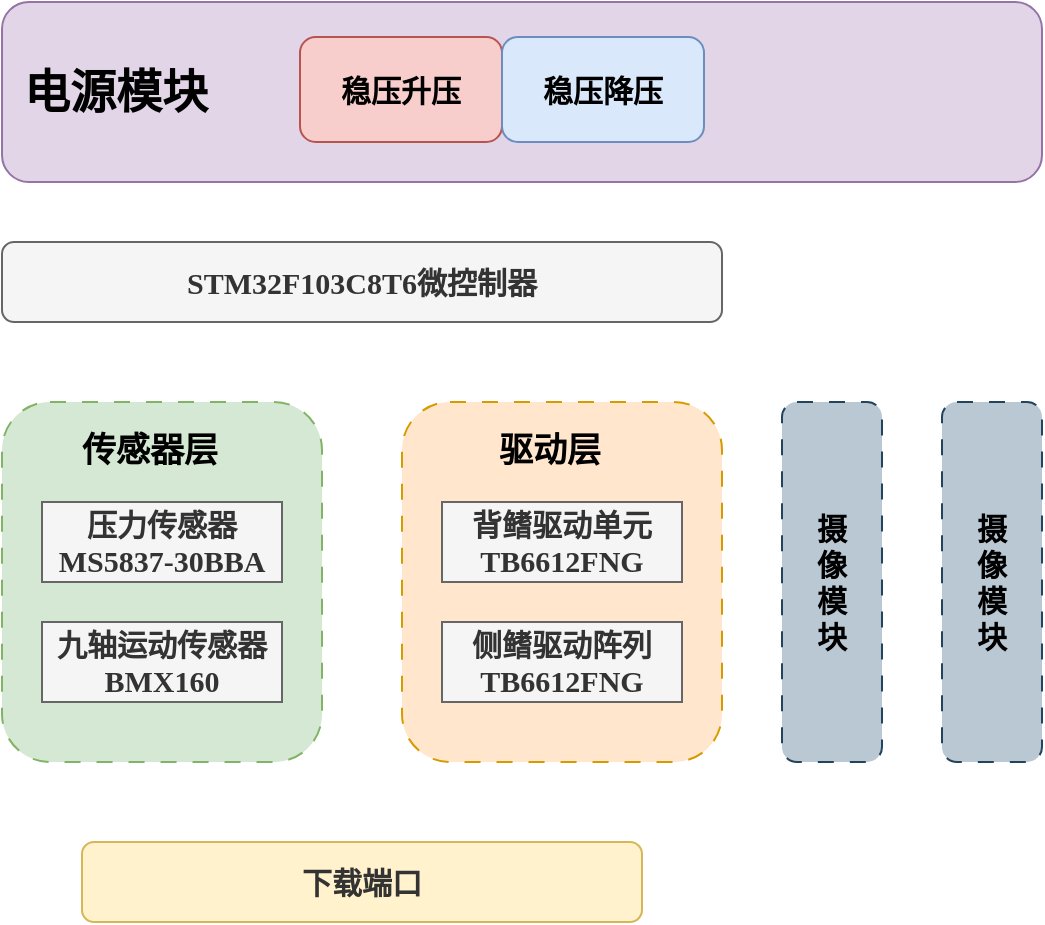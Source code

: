 <mxfile version="27.1.3">
  <diagram name="第 1 页" id="oimVrD2Q5sI-OtpYlPWk">
    <mxGraphModel dx="823" dy="574" grid="1" gridSize="10" guides="1" tooltips="1" connect="1" arrows="1" fold="1" page="1" pageScale="1" pageWidth="827" pageHeight="1169" math="0" shadow="0">
      <root>
        <mxCell id="0" />
        <mxCell id="1" parent="0" />
        <mxCell id="yz8o8m8Co_Lcj7NCytDr-7" value="" style="rounded=1;whiteSpace=wrap;html=1;fillColor=#d5e8d4;strokeColor=#82b366;dashed=1;dashPattern=8 8;" vertex="1" parent="1">
          <mxGeometry x="160" y="240" width="160" height="180" as="geometry" />
        </mxCell>
        <mxCell id="yz8o8m8Co_Lcj7NCytDr-1" value="&lt;font face=&quot;宋体&quot;&gt;&amp;nbsp; &amp;nbsp;&lt;b&gt;&lt;font style=&quot;font-size: 23px;&quot;&gt;电源模块&lt;/font&gt;&lt;/b&gt;&lt;/font&gt;" style="rounded=1;whiteSpace=wrap;html=1;align=left;fillColor=#e1d5e7;strokeColor=#9673a6;" vertex="1" parent="1">
          <mxGeometry x="160" y="40" width="520" height="90" as="geometry" />
        </mxCell>
        <mxCell id="yz8o8m8Co_Lcj7NCytDr-2" value="&lt;font style=&quot;font-size: 15px;&quot; face=&quot;宋体&quot;&gt;&lt;b style=&quot;&quot;&gt;稳压升压&lt;/b&gt;&lt;/font&gt;" style="rounded=1;whiteSpace=wrap;html=1;fillColor=#f8cecc;strokeColor=#b85450;" vertex="1" parent="1">
          <mxGeometry x="309" y="57.5" width="101" height="52.5" as="geometry" />
        </mxCell>
        <mxCell id="yz8o8m8Co_Lcj7NCytDr-3" value="&lt;font style=&quot;font-size: 15px;&quot; face=&quot;宋体&quot;&gt;&lt;b style=&quot;&quot;&gt;稳压降压&lt;/b&gt;&lt;/font&gt;" style="rounded=1;whiteSpace=wrap;html=1;fillColor=#dae8fc;strokeColor=#6c8ebf;" vertex="1" parent="1">
          <mxGeometry x="410" y="57.5" width="101" height="52.5" as="geometry" />
        </mxCell>
        <mxCell id="yz8o8m8Co_Lcj7NCytDr-4" value="&lt;font style=&quot;font-size: 15px;&quot;&gt;&lt;b style=&quot;&quot;&gt;&lt;font face=&quot;Times New Roman&quot;&gt;STM32F103C8T6&lt;/font&gt;&lt;font face=&quot;宋体&quot;&gt;微控制器&lt;/font&gt;&lt;/b&gt;&lt;/font&gt;" style="rounded=1;whiteSpace=wrap;html=1;fillColor=#f5f5f5;fontColor=#333333;strokeColor=#666666;" vertex="1" parent="1">
          <mxGeometry x="160" y="160" width="360" height="40" as="geometry" />
        </mxCell>
        <mxCell id="yz8o8m8Co_Lcj7NCytDr-5" value="&lt;b&gt;&lt;font style=&quot;font-size: 15px;&quot; face=&quot;宋体&quot;&gt;压力传感器&lt;/font&gt;&lt;/b&gt;&lt;div&gt;&lt;font style=&quot;font-size: 15px;&quot; face=&quot;Times New Roman&quot;&gt;&lt;b style=&quot;&quot;&gt;MS5837-30BBA&lt;/b&gt;&lt;/font&gt;&lt;/div&gt;" style="rounded=0;whiteSpace=wrap;html=1;fillColor=#f5f5f5;fontColor=#333333;strokeColor=#666666;" vertex="1" parent="1">
          <mxGeometry x="180" y="290" width="120" height="40" as="geometry" />
        </mxCell>
        <mxCell id="yz8o8m8Co_Lcj7NCytDr-6" value="&lt;font face=&quot;宋体&quot;&gt;&lt;span style=&quot;font-size: 15px;&quot;&gt;&lt;b&gt;九轴运动传感器&lt;/b&gt;&lt;/span&gt;&lt;/font&gt;&lt;br&gt;&lt;div&gt;&lt;font style=&quot;font-size: 15px;&quot; face=&quot;Times New Roman&quot;&gt;&lt;b style=&quot;&quot;&gt;BMX160&lt;/b&gt;&lt;/font&gt;&lt;/div&gt;" style="rounded=0;whiteSpace=wrap;html=1;fillColor=#f5f5f5;fontColor=#333333;strokeColor=#666666;" vertex="1" parent="1">
          <mxGeometry x="180" y="350" width="120" height="40" as="geometry" />
        </mxCell>
        <mxCell id="yz8o8m8Co_Lcj7NCytDr-8" value="&lt;font style=&quot;font-size: 17px;&quot; face=&quot;宋体&quot;&gt;&lt;b style=&quot;&quot;&gt;传感器层&lt;/b&gt;&lt;/font&gt;" style="text;html=1;align=center;verticalAlign=middle;whiteSpace=wrap;rounded=0;" vertex="1" parent="1">
          <mxGeometry x="194" y="250" width="80" height="30" as="geometry" />
        </mxCell>
        <mxCell id="yz8o8m8Co_Lcj7NCytDr-9" value="" style="rounded=1;whiteSpace=wrap;html=1;fillColor=#ffe6cc;strokeColor=#d79b00;dashed=1;dashPattern=8 8;" vertex="1" parent="1">
          <mxGeometry x="360" y="240" width="160" height="180" as="geometry" />
        </mxCell>
        <mxCell id="yz8o8m8Co_Lcj7NCytDr-10" value="&lt;font face=&quot;宋体&quot;&gt;&lt;span style=&quot;font-size: 15px;&quot;&gt;&lt;b&gt;背鳍驱动单元&lt;/b&gt;&lt;/span&gt;&lt;/font&gt;&lt;div&gt;&lt;span style=&quot;font-size: 15px;&quot;&gt;&lt;b style=&quot;&quot;&gt;&lt;font face=&quot;Times New Roman&quot;&gt;TB6612FNG&lt;/font&gt;&lt;/b&gt;&lt;/span&gt;&lt;/div&gt;" style="rounded=0;whiteSpace=wrap;html=1;fillColor=#f5f5f5;fontColor=#333333;strokeColor=#666666;" vertex="1" parent="1">
          <mxGeometry x="380" y="290" width="120" height="40" as="geometry" />
        </mxCell>
        <mxCell id="yz8o8m8Co_Lcj7NCytDr-11" value="&lt;font face=&quot;宋体&quot;&gt;&lt;span style=&quot;font-size: 15px;&quot;&gt;&lt;b&gt;侧鳍驱动阵列&lt;/b&gt;&lt;/span&gt;&lt;/font&gt;&lt;div&gt;&lt;b style=&quot;font-size: 15px;&quot;&gt;&lt;font face=&quot;Times New Roman&quot;&gt;TB6612FNG&lt;/font&gt;&lt;/b&gt;&lt;font face=&quot;宋体&quot;&gt;&lt;span style=&quot;font-size: 15px;&quot;&gt;&lt;b&gt;&lt;/b&gt;&lt;/span&gt;&lt;/font&gt;&lt;/div&gt;" style="rounded=0;whiteSpace=wrap;html=1;fillColor=#f5f5f5;fontColor=#333333;strokeColor=#666666;" vertex="1" parent="1">
          <mxGeometry x="380" y="350" width="120" height="40" as="geometry" />
        </mxCell>
        <mxCell id="yz8o8m8Co_Lcj7NCytDr-12" value="&lt;font style=&quot;font-size: 17px;&quot; face=&quot;宋体&quot;&gt;&lt;b style=&quot;&quot;&gt;驱动层&lt;/b&gt;&lt;/font&gt;" style="text;html=1;align=center;verticalAlign=middle;whiteSpace=wrap;rounded=0;" vertex="1" parent="1">
          <mxGeometry x="394" y="250" width="80" height="30" as="geometry" />
        </mxCell>
        <mxCell id="yz8o8m8Co_Lcj7NCytDr-15" value="&lt;b style=&quot;color: rgb(51, 51, 51); font-size: 15px;&quot;&gt;&lt;font face=&quot;宋体&quot;&gt;下载端口&lt;/font&gt;&lt;/b&gt;" style="rounded=1;whiteSpace=wrap;html=1;fillColor=#fff2cc;strokeColor=#d6b656;" vertex="1" parent="1">
          <mxGeometry x="200" y="460" width="280" height="40" as="geometry" />
        </mxCell>
        <mxCell id="yz8o8m8Co_Lcj7NCytDr-16" value="" style="rounded=1;whiteSpace=wrap;html=1;fillColor=#bac8d3;strokeColor=#23445d;dashed=1;dashPattern=8 8;" vertex="1" parent="1">
          <mxGeometry x="630" y="240" width="50" height="180" as="geometry" />
        </mxCell>
        <mxCell id="yz8o8m8Co_Lcj7NCytDr-17" value="&lt;font style=&quot;font-size: 15px;&quot; face=&quot;宋体&quot;&gt;&lt;b style=&quot;&quot;&gt;摄像模块&lt;/b&gt;&lt;/font&gt;" style="text;html=1;align=center;verticalAlign=middle;whiteSpace=wrap;rounded=0;" vertex="1" parent="1">
          <mxGeometry x="640" y="270" width="30" height="120" as="geometry" />
        </mxCell>
        <mxCell id="yz8o8m8Co_Lcj7NCytDr-18" value="" style="rounded=1;whiteSpace=wrap;html=1;fillColor=#bac8d3;strokeColor=#23445d;dashed=1;dashPattern=8 8;" vertex="1" parent="1">
          <mxGeometry x="550" y="240" width="50" height="180" as="geometry" />
        </mxCell>
        <mxCell id="yz8o8m8Co_Lcj7NCytDr-19" value="&lt;font style=&quot;font-size: 15px;&quot; face=&quot;宋体&quot;&gt;&lt;b style=&quot;&quot;&gt;摄像模块&lt;/b&gt;&lt;/font&gt;" style="text;html=1;align=center;verticalAlign=middle;whiteSpace=wrap;rounded=0;" vertex="1" parent="1">
          <mxGeometry x="560" y="270" width="30" height="120" as="geometry" />
        </mxCell>
      </root>
    </mxGraphModel>
  </diagram>
</mxfile>
